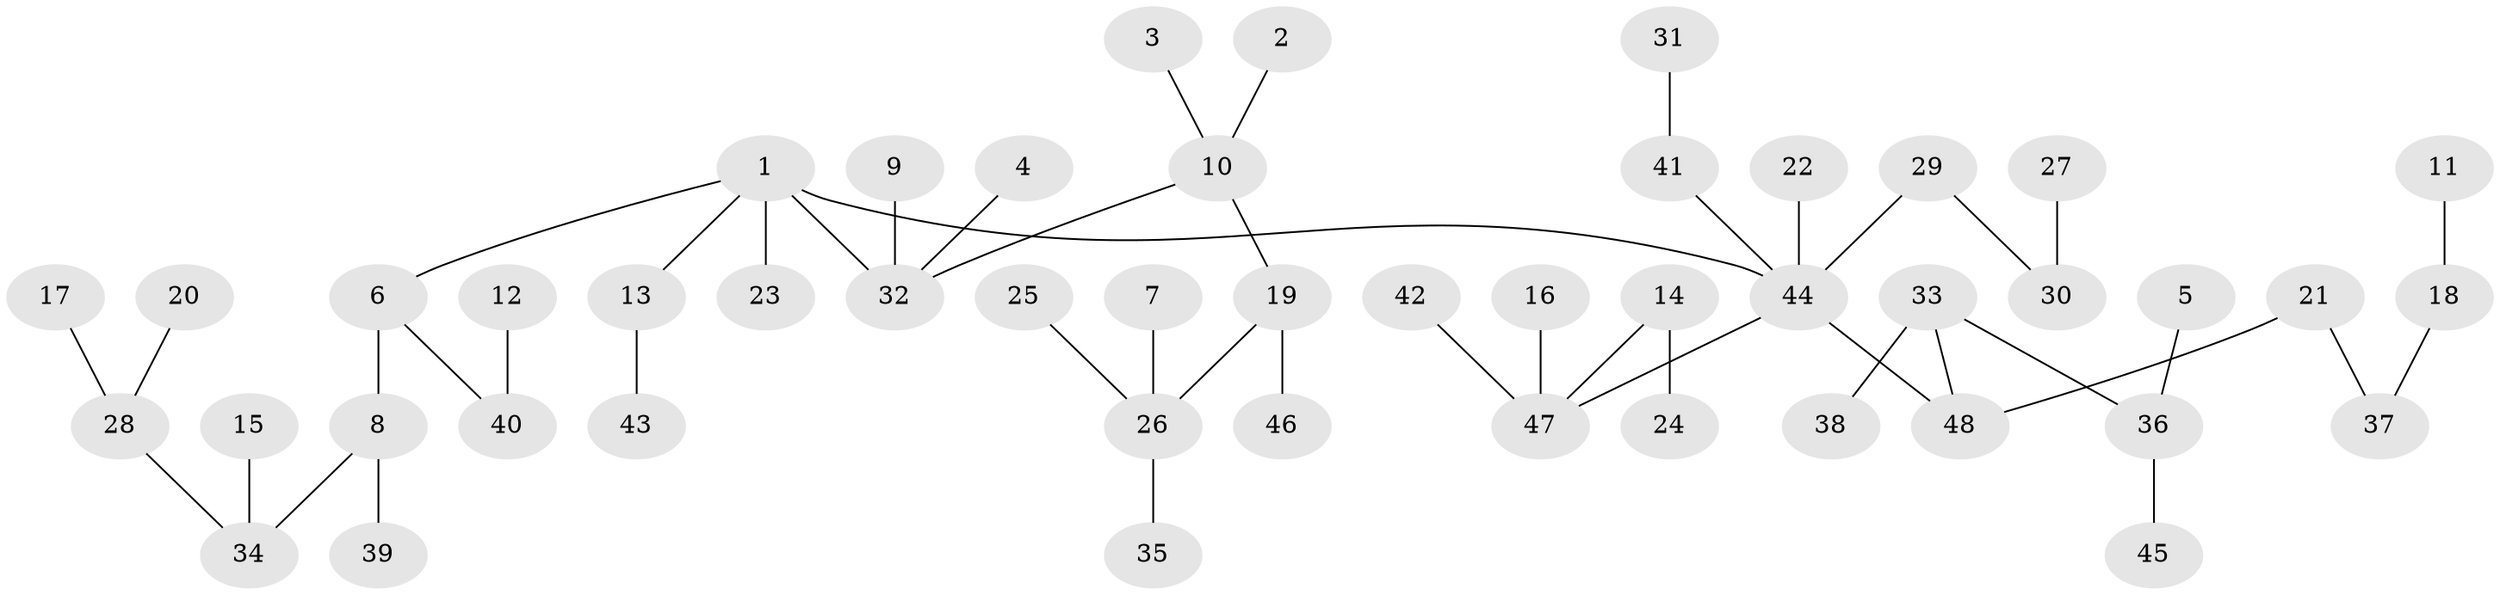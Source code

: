 // original degree distribution, {5: 0.07368421052631578, 6: 0.010526315789473684, 8: 0.010526315789473684, 1: 0.5578947368421052, 3: 0.10526315789473684, 2: 0.18947368421052632, 4: 0.05263157894736842}
// Generated by graph-tools (version 1.1) at 2025/02/03/09/25 03:02:28]
// undirected, 48 vertices, 47 edges
graph export_dot {
graph [start="1"]
  node [color=gray90,style=filled];
  1;
  2;
  3;
  4;
  5;
  6;
  7;
  8;
  9;
  10;
  11;
  12;
  13;
  14;
  15;
  16;
  17;
  18;
  19;
  20;
  21;
  22;
  23;
  24;
  25;
  26;
  27;
  28;
  29;
  30;
  31;
  32;
  33;
  34;
  35;
  36;
  37;
  38;
  39;
  40;
  41;
  42;
  43;
  44;
  45;
  46;
  47;
  48;
  1 -- 6 [weight=1.0];
  1 -- 13 [weight=1.0];
  1 -- 23 [weight=1.0];
  1 -- 32 [weight=1.0];
  1 -- 44 [weight=1.0];
  2 -- 10 [weight=1.0];
  3 -- 10 [weight=1.0];
  4 -- 32 [weight=1.0];
  5 -- 36 [weight=1.0];
  6 -- 8 [weight=1.0];
  6 -- 40 [weight=1.0];
  7 -- 26 [weight=1.0];
  8 -- 34 [weight=1.0];
  8 -- 39 [weight=1.0];
  9 -- 32 [weight=1.0];
  10 -- 19 [weight=1.0];
  10 -- 32 [weight=1.0];
  11 -- 18 [weight=1.0];
  12 -- 40 [weight=1.0];
  13 -- 43 [weight=1.0];
  14 -- 24 [weight=1.0];
  14 -- 47 [weight=1.0];
  15 -- 34 [weight=1.0];
  16 -- 47 [weight=1.0];
  17 -- 28 [weight=1.0];
  18 -- 37 [weight=1.0];
  19 -- 26 [weight=1.0];
  19 -- 46 [weight=1.0];
  20 -- 28 [weight=1.0];
  21 -- 37 [weight=1.0];
  21 -- 48 [weight=1.0];
  22 -- 44 [weight=1.0];
  25 -- 26 [weight=1.0];
  26 -- 35 [weight=1.0];
  27 -- 30 [weight=1.0];
  28 -- 34 [weight=1.0];
  29 -- 30 [weight=1.0];
  29 -- 44 [weight=1.0];
  31 -- 41 [weight=1.0];
  33 -- 36 [weight=1.0];
  33 -- 38 [weight=1.0];
  33 -- 48 [weight=1.0];
  36 -- 45 [weight=1.0];
  41 -- 44 [weight=1.0];
  42 -- 47 [weight=1.0];
  44 -- 47 [weight=1.0];
  44 -- 48 [weight=1.0];
}
